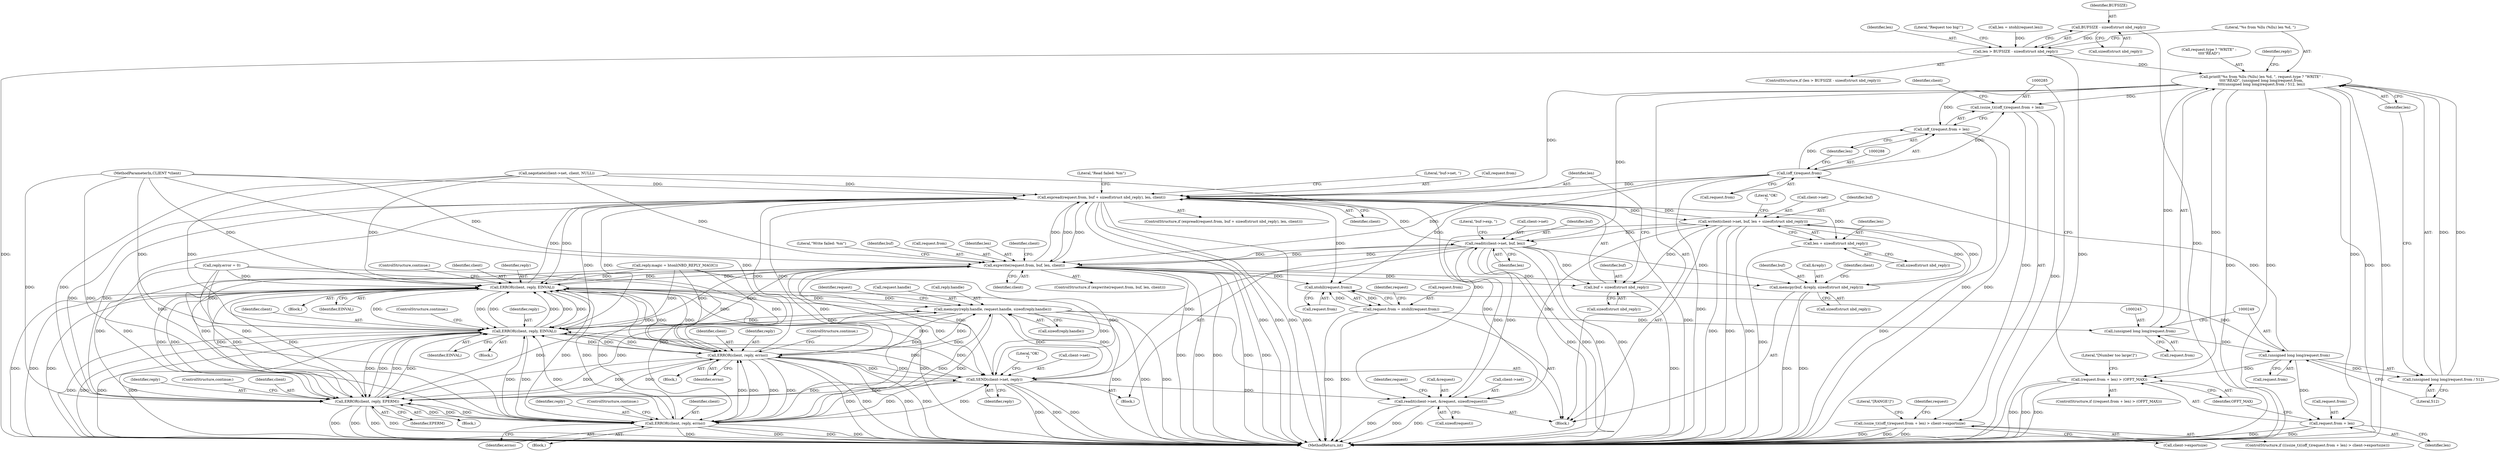 digraph "0_nbd_3ef52043861ab16352d49af89e048ba6339d6df8@API" {
"1000228" [label="(Call,BUFSIZE - sizeof(struct nbd_reply))"];
"1000226" [label="(Call,len > BUFSIZE - sizeof(struct nbd_reply))"];
"1000234" [label="(Call,printf(\"%s from %llu (%llu) len %d, \", request.type ? \"WRITE\" :\n\t\t\t\t\"READ\", (unsigned long long)request.from,\n\t\t\t\t(unsigned long long)request.from / 512, len))"];
"1000267" [label="(Call,(request.from + len) > (OFFT_MAX))"];
"1000268" [label="(Call,request.from + len)"];
"1000284" [label="(Call,(ssize_t)((off_t)request.from + len))"];
"1000283" [label="(Call,(ssize_t)((off_t)request.from + len) > client->exportsize)"];
"1000286" [label="(Call,(off_t)request.from + len)"];
"1000313" [label="(Call,readit(client->net, buf, len))"];
"1000143" [label="(Call,readit(client->net, &request, sizeof(request)))"];
"1000398" [label="(Call,writeit(client->net, buf, len + sizeof(struct nbd_reply)))"];
"1000372" [label="(Call,expread(request.from, buf + sizeof(struct nbd_reply), len, client))"];
"1000155" [label="(Call,ntohll(request.from))"];
"1000151" [label="(Call,request.from = ntohll(request.from))"];
"1000242" [label="(Call,(unsigned long long)request.from)"];
"1000248" [label="(Call,(unsigned long long)request.from)"];
"1000247" [label="(Call,(unsigned long long)request.from / 512)"];
"1000287" [label="(Call,(off_t)request.from)"];
"1000346" [label="(Call,expwrite(request.from, buf, len, client))"];
"1000277" [label="(Call,ERROR(client, reply, EINVAL))"];
"1000255" [label="(Call,memcpy(reply.handle, request.handle, sizeof(reply.handle)))"];
"1000299" [label="(Call,ERROR(client, reply, EINVAL))"];
"1000340" [label="(Call,ERROR(client, reply, EPERM))"];
"1000356" [label="(Call,ERROR(client, reply, errno))"];
"1000361" [label="(Call,SEND(client->net, reply))"];
"1000385" [label="(Call,ERROR(client, reply, errno))"];
"1000376" [label="(Call,buf + sizeof(struct nbd_reply))"];
"1000392" [label="(Call,memcpy(buf, &reply, sizeof(struct nbd_reply)))"];
"1000403" [label="(Call,len + sizeof(struct nbd_reply))"];
"1000342" [label="(Identifier,reply)"];
"1000230" [label="(Call,sizeof(struct nbd_reply))"];
"1000153" [label="(Identifier,request)"];
"1000235" [label="(Literal,\"%s from %llu (%llu) len %d, \")"];
"1000350" [label="(Identifier,buf)"];
"1000114" [label="(Call,negotiate(client->net, client, NULL))"];
"1000358" [label="(Identifier,reply)"];
"1000236" [label="(Call,request.type ? \"WRITE\" :\n\t\t\t\t\"READ\")"];
"1000372" [label="(Call,expread(request.from, buf + sizeof(struct nbd_reply), len, client))"];
"1000225" [label="(ControlStructure,if (len > BUFSIZE - sizeof(struct nbd_reply)))"];
"1000247" [label="(Call,(unsigned long long)request.from / 512)"];
"1000360" [label="(ControlStructure,continue;)"];
"1000400" [label="(Identifier,client)"];
"1000376" [label="(Call,buf + sizeof(struct nbd_reply))"];
"1000234" [label="(Call,printf(\"%s from %llu (%llu) len %d, \", request.type ? \"WRITE\" :\n\t\t\t\t\"READ\", (unsigned long long)request.from,\n\t\t\t\t(unsigned long long)request.from / 512, len))"];
"1000402" [label="(Identifier,buf)"];
"1000318" [label="(Identifier,len)"];
"1000268" [label="(Call,request.from + len)"];
"1000403" [label="(Call,len + sizeof(struct nbd_reply))"];
"1000250" [label="(Call,request.from)"];
"1000293" [label="(Call,client->exportsize)"];
"1000281" [label="(ControlStructure,continue;)"];
"1000392" [label="(Call,memcpy(buf, &reply, sizeof(struct nbd_reply)))"];
"1000277" [label="(Call,ERROR(client, reply, EINVAL))"];
"1000255" [label="(Call,memcpy(reply.handle, request.handle, sizeof(reply.handle)))"];
"1000266" [label="(ControlStructure,if ((request.from + len) > (OFFT_MAX)))"];
"1000228" [label="(Call,BUFSIZE - sizeof(struct nbd_reply))"];
"1000269" [label="(Call,request.from)"];
"1000378" [label="(Call,sizeof(struct nbd_reply))"];
"1000359" [label="(Identifier,errno)"];
"1000361" [label="(Call,SEND(client->net, reply))"];
"1000389" [label="(ControlStructure,continue;)"];
"1000147" [label="(Call,&request)"];
"1000344" [label="(ControlStructure,continue;)"];
"1000396" [label="(Call,sizeof(struct nbd_reply))"];
"1000345" [label="(ControlStructure,if (expwrite(request.from, buf, len, client)))"];
"1000320" [label="(Literal,\"buf->exp, \")"];
"1000357" [label="(Identifier,client)"];
"1000135" [label="(Block,)"];
"1000386" [label="(Identifier,client)"];
"1000229" [label="(Identifier,BUFSIZE)"];
"1000272" [label="(Identifier,len)"];
"1000233" [label="(Literal,\"Request too big!\")"];
"1000156" [label="(Call,request.from)"];
"1000278" [label="(Identifier,client)"];
"1000262" [label="(Call,sizeof(reply.handle))"];
"1000151" [label="(Call,request.from = ntohll(request.from))"];
"1000303" [label="(ControlStructure,continue;)"];
"1000299" [label="(Call,ERROR(client, reply, EINVAL))"];
"1000314" [label="(Call,client->net)"];
"1000388" [label="(Identifier,errno)"];
"1000347" [label="(Call,request.from)"];
"1000317" [label="(Identifier,buf)"];
"1000310" [label="(Block,)"];
"1000280" [label="(Identifier,EINVAL)"];
"1000296" [label="(Block,)"];
"1000270" [label="(Identifier,request)"];
"1000343" [label="(Identifier,EPERM)"];
"1000102" [label="(MethodParameterIn,CLIENT *client)"];
"1000273" [label="(Identifier,OFFT_MAX)"];
"1000161" [label="(Identifier,request)"];
"1000346" [label="(Call,expwrite(request.from, buf, len, client))"];
"1000128" [label="(Call,reply.error = 0)"];
"1000393" [label="(Identifier,buf)"];
"1000405" [label="(Call,sizeof(struct nbd_reply))"];
"1000381" [label="(Identifier,client)"];
"1000289" [label="(Call,request.from)"];
"1000353" [label="(Block,)"];
"1000284" [label="(Call,(ssize_t)((off_t)request.from + len))"];
"1000398" [label="(Call,writeit(client->net, buf, len + sizeof(struct nbd_reply)))"];
"1000152" [label="(Call,request.from)"];
"1000340" [label="(Call,ERROR(client, reply, EPERM))"];
"1000411" [label="(MethodReturn,int)"];
"1000292" [label="(Identifier,len)"];
"1000259" [label="(Call,request.handle)"];
"1000302" [label="(Identifier,EINVAL)"];
"1000283" [label="(Call,(ssize_t)((off_t)request.from + len) > client->exportsize)"];
"1000367" [label="(Literal,\"OK!\n\")"];
"1000301" [label="(Identifier,reply)"];
"1000267" [label="(Call,(request.from + len) > (OFFT_MAX))"];
"1000294" [label="(Identifier,client)"];
"1000254" [label="(Identifier,len)"];
"1000276" [label="(Literal,\"[Number too large!]\")"];
"1000279" [label="(Identifier,reply)"];
"1000408" [label="(Literal,\"OK!\n\")"];
"1000226" [label="(Call,len > BUFSIZE - sizeof(struct nbd_reply))"];
"1000387" [label="(Identifier,reply)"];
"1000385" [label="(Call,ERROR(client, reply, errno))"];
"1000341" [label="(Identifier,client)"];
"1000149" [label="(Call,sizeof(request))"];
"1000210" [label="(Call,len = ntohl(request.len))"];
"1000256" [label="(Call,reply.handle)"];
"1000337" [label="(Block,)"];
"1000377" [label="(Identifier,buf)"];
"1000391" [label="(Literal,\"buf->net, \")"];
"1000351" [label="(Identifier,len)"];
"1000382" [label="(Block,)"];
"1000356" [label="(Call,ERROR(client, reply, errno))"];
"1000282" [label="(ControlStructure,if (((ssize_t)((off_t)request.from + len) > client->exportsize)))"];
"1000362" [label="(Call,client->net)"];
"1000227" [label="(Identifier,len)"];
"1000253" [label="(Literal,512)"];
"1000155" [label="(Call,ntohll(request.from))"];
"1000394" [label="(Call,&reply)"];
"1000373" [label="(Call,request.from)"];
"1000352" [label="(Identifier,client)"];
"1000404" [label="(Identifier,len)"];
"1000380" [label="(Identifier,len)"];
"1000257" [label="(Identifier,reply)"];
"1000365" [label="(Identifier,reply)"];
"1000244" [label="(Call,request.from)"];
"1000384" [label="(Literal,\"Read failed: %m\")"];
"1000313" [label="(Call,readit(client->net, buf, len))"];
"1000298" [label="(Literal,\"[RANGE!]\")"];
"1000399" [label="(Call,client->net)"];
"1000144" [label="(Call,client->net)"];
"1000371" [label="(ControlStructure,if (expread(request.from, buf + sizeof(struct nbd_reply), len, client)))"];
"1000300" [label="(Identifier,client)"];
"1000242" [label="(Call,(unsigned long long)request.from)"];
"1000363" [label="(Identifier,client)"];
"1000274" [label="(Block,)"];
"1000355" [label="(Literal,\"Write failed: %m\")"];
"1000287" [label="(Call,(off_t)request.from)"];
"1000307" [label="(Identifier,request)"];
"1000286" [label="(Call,(off_t)request.from + len)"];
"1000248" [label="(Call,(unsigned long long)request.from)"];
"1000122" [label="(Call,reply.magic = htonl(NBD_REPLY_MAGIC))"];
"1000143" [label="(Call,readit(client->net, &request, sizeof(request)))"];
"1000228" -> "1000226"  [label="AST: "];
"1000228" -> "1000230"  [label="CFG: "];
"1000229" -> "1000228"  [label="AST: "];
"1000230" -> "1000228"  [label="AST: "];
"1000226" -> "1000228"  [label="CFG: "];
"1000228" -> "1000411"  [label="DDG: "];
"1000228" -> "1000226"  [label="DDG: "];
"1000226" -> "1000225"  [label="AST: "];
"1000227" -> "1000226"  [label="AST: "];
"1000233" -> "1000226"  [label="CFG: "];
"1000235" -> "1000226"  [label="CFG: "];
"1000226" -> "1000411"  [label="DDG: "];
"1000226" -> "1000411"  [label="DDG: "];
"1000210" -> "1000226"  [label="DDG: "];
"1000226" -> "1000234"  [label="DDG: "];
"1000234" -> "1000135"  [label="AST: "];
"1000234" -> "1000254"  [label="CFG: "];
"1000235" -> "1000234"  [label="AST: "];
"1000236" -> "1000234"  [label="AST: "];
"1000242" -> "1000234"  [label="AST: "];
"1000247" -> "1000234"  [label="AST: "];
"1000254" -> "1000234"  [label="AST: "];
"1000257" -> "1000234"  [label="CFG: "];
"1000234" -> "1000411"  [label="DDG: "];
"1000234" -> "1000411"  [label="DDG: "];
"1000234" -> "1000411"  [label="DDG: "];
"1000234" -> "1000411"  [label="DDG: "];
"1000247" -> "1000234"  [label="DDG: "];
"1000247" -> "1000234"  [label="DDG: "];
"1000242" -> "1000234"  [label="DDG: "];
"1000234" -> "1000267"  [label="DDG: "];
"1000234" -> "1000268"  [label="DDG: "];
"1000234" -> "1000284"  [label="DDG: "];
"1000234" -> "1000286"  [label="DDG: "];
"1000234" -> "1000313"  [label="DDG: "];
"1000234" -> "1000372"  [label="DDG: "];
"1000267" -> "1000266"  [label="AST: "];
"1000267" -> "1000273"  [label="CFG: "];
"1000268" -> "1000267"  [label="AST: "];
"1000273" -> "1000267"  [label="AST: "];
"1000276" -> "1000267"  [label="CFG: "];
"1000285" -> "1000267"  [label="CFG: "];
"1000267" -> "1000411"  [label="DDG: "];
"1000267" -> "1000411"  [label="DDG: "];
"1000267" -> "1000411"  [label="DDG: "];
"1000248" -> "1000267"  [label="DDG: "];
"1000268" -> "1000272"  [label="CFG: "];
"1000269" -> "1000268"  [label="AST: "];
"1000272" -> "1000268"  [label="AST: "];
"1000273" -> "1000268"  [label="CFG: "];
"1000268" -> "1000411"  [label="DDG: "];
"1000268" -> "1000411"  [label="DDG: "];
"1000248" -> "1000268"  [label="DDG: "];
"1000284" -> "1000283"  [label="AST: "];
"1000284" -> "1000286"  [label="CFG: "];
"1000285" -> "1000284"  [label="AST: "];
"1000286" -> "1000284"  [label="AST: "];
"1000294" -> "1000284"  [label="CFG: "];
"1000284" -> "1000411"  [label="DDG: "];
"1000284" -> "1000283"  [label="DDG: "];
"1000287" -> "1000284"  [label="DDG: "];
"1000283" -> "1000282"  [label="AST: "];
"1000283" -> "1000293"  [label="CFG: "];
"1000293" -> "1000283"  [label="AST: "];
"1000298" -> "1000283"  [label="CFG: "];
"1000307" -> "1000283"  [label="CFG: "];
"1000283" -> "1000411"  [label="DDG: "];
"1000283" -> "1000411"  [label="DDG: "];
"1000283" -> "1000411"  [label="DDG: "];
"1000286" -> "1000292"  [label="CFG: "];
"1000287" -> "1000286"  [label="AST: "];
"1000292" -> "1000286"  [label="AST: "];
"1000286" -> "1000411"  [label="DDG: "];
"1000286" -> "1000411"  [label="DDG: "];
"1000287" -> "1000286"  [label="DDG: "];
"1000313" -> "1000310"  [label="AST: "];
"1000313" -> "1000318"  [label="CFG: "];
"1000314" -> "1000313"  [label="AST: "];
"1000317" -> "1000313"  [label="AST: "];
"1000318" -> "1000313"  [label="AST: "];
"1000320" -> "1000313"  [label="CFG: "];
"1000313" -> "1000411"  [label="DDG: "];
"1000313" -> "1000411"  [label="DDG: "];
"1000313" -> "1000411"  [label="DDG: "];
"1000313" -> "1000411"  [label="DDG: "];
"1000313" -> "1000143"  [label="DDG: "];
"1000143" -> "1000313"  [label="DDG: "];
"1000398" -> "1000313"  [label="DDG: "];
"1000346" -> "1000313"  [label="DDG: "];
"1000313" -> "1000346"  [label="DDG: "];
"1000313" -> "1000346"  [label="DDG: "];
"1000313" -> "1000361"  [label="DDG: "];
"1000313" -> "1000372"  [label="DDG: "];
"1000313" -> "1000376"  [label="DDG: "];
"1000313" -> "1000392"  [label="DDG: "];
"1000143" -> "1000135"  [label="AST: "];
"1000143" -> "1000149"  [label="CFG: "];
"1000144" -> "1000143"  [label="AST: "];
"1000147" -> "1000143"  [label="AST: "];
"1000149" -> "1000143"  [label="AST: "];
"1000153" -> "1000143"  [label="CFG: "];
"1000143" -> "1000411"  [label="DDG: "];
"1000143" -> "1000411"  [label="DDG: "];
"1000143" -> "1000411"  [label="DDG: "];
"1000114" -> "1000143"  [label="DDG: "];
"1000361" -> "1000143"  [label="DDG: "];
"1000398" -> "1000143"  [label="DDG: "];
"1000143" -> "1000398"  [label="DDG: "];
"1000398" -> "1000135"  [label="AST: "];
"1000398" -> "1000403"  [label="CFG: "];
"1000399" -> "1000398"  [label="AST: "];
"1000402" -> "1000398"  [label="AST: "];
"1000403" -> "1000398"  [label="AST: "];
"1000408" -> "1000398"  [label="CFG: "];
"1000398" -> "1000411"  [label="DDG: "];
"1000398" -> "1000411"  [label="DDG: "];
"1000398" -> "1000411"  [label="DDG: "];
"1000398" -> "1000411"  [label="DDG: "];
"1000398" -> "1000372"  [label="DDG: "];
"1000398" -> "1000376"  [label="DDG: "];
"1000398" -> "1000392"  [label="DDG: "];
"1000392" -> "1000398"  [label="DDG: "];
"1000372" -> "1000398"  [label="DDG: "];
"1000372" -> "1000371"  [label="AST: "];
"1000372" -> "1000381"  [label="CFG: "];
"1000373" -> "1000372"  [label="AST: "];
"1000376" -> "1000372"  [label="AST: "];
"1000380" -> "1000372"  [label="AST: "];
"1000381" -> "1000372"  [label="AST: "];
"1000384" -> "1000372"  [label="CFG: "];
"1000391" -> "1000372"  [label="CFG: "];
"1000372" -> "1000411"  [label="DDG: "];
"1000372" -> "1000411"  [label="DDG: "];
"1000372" -> "1000411"  [label="DDG: "];
"1000372" -> "1000411"  [label="DDG: "];
"1000372" -> "1000411"  [label="DDG: "];
"1000372" -> "1000155"  [label="DDG: "];
"1000372" -> "1000277"  [label="DDG: "];
"1000372" -> "1000299"  [label="DDG: "];
"1000372" -> "1000340"  [label="DDG: "];
"1000372" -> "1000346"  [label="DDG: "];
"1000287" -> "1000372"  [label="DDG: "];
"1000346" -> "1000372"  [label="DDG: "];
"1000346" -> "1000372"  [label="DDG: "];
"1000356" -> "1000372"  [label="DDG: "];
"1000385" -> "1000372"  [label="DDG: "];
"1000114" -> "1000372"  [label="DDG: "];
"1000277" -> "1000372"  [label="DDG: "];
"1000299" -> "1000372"  [label="DDG: "];
"1000340" -> "1000372"  [label="DDG: "];
"1000102" -> "1000372"  [label="DDG: "];
"1000372" -> "1000385"  [label="DDG: "];
"1000372" -> "1000403"  [label="DDG: "];
"1000155" -> "1000151"  [label="AST: "];
"1000155" -> "1000156"  [label="CFG: "];
"1000156" -> "1000155"  [label="AST: "];
"1000151" -> "1000155"  [label="CFG: "];
"1000155" -> "1000151"  [label="DDG: "];
"1000287" -> "1000155"  [label="DDG: "];
"1000346" -> "1000155"  [label="DDG: "];
"1000151" -> "1000155"  [label="DDG: "];
"1000248" -> "1000155"  [label="DDG: "];
"1000151" -> "1000135"  [label="AST: "];
"1000152" -> "1000151"  [label="AST: "];
"1000161" -> "1000151"  [label="CFG: "];
"1000151" -> "1000411"  [label="DDG: "];
"1000151" -> "1000411"  [label="DDG: "];
"1000151" -> "1000242"  [label="DDG: "];
"1000242" -> "1000244"  [label="CFG: "];
"1000243" -> "1000242"  [label="AST: "];
"1000244" -> "1000242"  [label="AST: "];
"1000249" -> "1000242"  [label="CFG: "];
"1000242" -> "1000248"  [label="DDG: "];
"1000248" -> "1000247"  [label="AST: "];
"1000248" -> "1000250"  [label="CFG: "];
"1000249" -> "1000248"  [label="AST: "];
"1000250" -> "1000248"  [label="AST: "];
"1000253" -> "1000248"  [label="CFG: "];
"1000248" -> "1000247"  [label="DDG: "];
"1000248" -> "1000287"  [label="DDG: "];
"1000247" -> "1000253"  [label="CFG: "];
"1000253" -> "1000247"  [label="AST: "];
"1000254" -> "1000247"  [label="CFG: "];
"1000287" -> "1000289"  [label="CFG: "];
"1000288" -> "1000287"  [label="AST: "];
"1000289" -> "1000287"  [label="AST: "];
"1000292" -> "1000287"  [label="CFG: "];
"1000287" -> "1000411"  [label="DDG: "];
"1000287" -> "1000346"  [label="DDG: "];
"1000346" -> "1000345"  [label="AST: "];
"1000346" -> "1000352"  [label="CFG: "];
"1000347" -> "1000346"  [label="AST: "];
"1000350" -> "1000346"  [label="AST: "];
"1000351" -> "1000346"  [label="AST: "];
"1000352" -> "1000346"  [label="AST: "];
"1000355" -> "1000346"  [label="CFG: "];
"1000363" -> "1000346"  [label="CFG: "];
"1000346" -> "1000411"  [label="DDG: "];
"1000346" -> "1000411"  [label="DDG: "];
"1000346" -> "1000411"  [label="DDG: "];
"1000346" -> "1000411"  [label="DDG: "];
"1000346" -> "1000411"  [label="DDG: "];
"1000346" -> "1000277"  [label="DDG: "];
"1000346" -> "1000299"  [label="DDG: "];
"1000346" -> "1000340"  [label="DDG: "];
"1000356" -> "1000346"  [label="DDG: "];
"1000385" -> "1000346"  [label="DDG: "];
"1000114" -> "1000346"  [label="DDG: "];
"1000277" -> "1000346"  [label="DDG: "];
"1000299" -> "1000346"  [label="DDG: "];
"1000340" -> "1000346"  [label="DDG: "];
"1000102" -> "1000346"  [label="DDG: "];
"1000346" -> "1000356"  [label="DDG: "];
"1000346" -> "1000376"  [label="DDG: "];
"1000346" -> "1000392"  [label="DDG: "];
"1000277" -> "1000274"  [label="AST: "];
"1000277" -> "1000280"  [label="CFG: "];
"1000278" -> "1000277"  [label="AST: "];
"1000279" -> "1000277"  [label="AST: "];
"1000280" -> "1000277"  [label="AST: "];
"1000281" -> "1000277"  [label="CFG: "];
"1000277" -> "1000411"  [label="DDG: "];
"1000277" -> "1000411"  [label="DDG: "];
"1000277" -> "1000411"  [label="DDG: "];
"1000277" -> "1000411"  [label="DDG: "];
"1000277" -> "1000255"  [label="DDG: "];
"1000356" -> "1000277"  [label="DDG: "];
"1000356" -> "1000277"  [label="DDG: "];
"1000385" -> "1000277"  [label="DDG: "];
"1000385" -> "1000277"  [label="DDG: "];
"1000114" -> "1000277"  [label="DDG: "];
"1000299" -> "1000277"  [label="DDG: "];
"1000299" -> "1000277"  [label="DDG: "];
"1000299" -> "1000277"  [label="DDG: "];
"1000340" -> "1000277"  [label="DDG: "];
"1000340" -> "1000277"  [label="DDG: "];
"1000102" -> "1000277"  [label="DDG: "];
"1000361" -> "1000277"  [label="DDG: "];
"1000122" -> "1000277"  [label="DDG: "];
"1000128" -> "1000277"  [label="DDG: "];
"1000255" -> "1000277"  [label="DDG: "];
"1000277" -> "1000299"  [label="DDG: "];
"1000277" -> "1000299"  [label="DDG: "];
"1000277" -> "1000299"  [label="DDG: "];
"1000277" -> "1000340"  [label="DDG: "];
"1000277" -> "1000340"  [label="DDG: "];
"1000277" -> "1000356"  [label="DDG: "];
"1000277" -> "1000361"  [label="DDG: "];
"1000277" -> "1000385"  [label="DDG: "];
"1000255" -> "1000135"  [label="AST: "];
"1000255" -> "1000262"  [label="CFG: "];
"1000256" -> "1000255"  [label="AST: "];
"1000259" -> "1000255"  [label="AST: "];
"1000262" -> "1000255"  [label="AST: "];
"1000270" -> "1000255"  [label="CFG: "];
"1000255" -> "1000411"  [label="DDG: "];
"1000255" -> "1000411"  [label="DDG: "];
"1000255" -> "1000411"  [label="DDG: "];
"1000361" -> "1000255"  [label="DDG: "];
"1000299" -> "1000255"  [label="DDG: "];
"1000340" -> "1000255"  [label="DDG: "];
"1000385" -> "1000255"  [label="DDG: "];
"1000356" -> "1000255"  [label="DDG: "];
"1000255" -> "1000299"  [label="DDG: "];
"1000255" -> "1000340"  [label="DDG: "];
"1000255" -> "1000356"  [label="DDG: "];
"1000255" -> "1000361"  [label="DDG: "];
"1000255" -> "1000385"  [label="DDG: "];
"1000299" -> "1000296"  [label="AST: "];
"1000299" -> "1000302"  [label="CFG: "];
"1000300" -> "1000299"  [label="AST: "];
"1000301" -> "1000299"  [label="AST: "];
"1000302" -> "1000299"  [label="AST: "];
"1000303" -> "1000299"  [label="CFG: "];
"1000299" -> "1000411"  [label="DDG: "];
"1000299" -> "1000411"  [label="DDG: "];
"1000299" -> "1000411"  [label="DDG: "];
"1000299" -> "1000411"  [label="DDG: "];
"1000356" -> "1000299"  [label="DDG: "];
"1000356" -> "1000299"  [label="DDG: "];
"1000385" -> "1000299"  [label="DDG: "];
"1000385" -> "1000299"  [label="DDG: "];
"1000114" -> "1000299"  [label="DDG: "];
"1000340" -> "1000299"  [label="DDG: "];
"1000340" -> "1000299"  [label="DDG: "];
"1000102" -> "1000299"  [label="DDG: "];
"1000361" -> "1000299"  [label="DDG: "];
"1000122" -> "1000299"  [label="DDG: "];
"1000128" -> "1000299"  [label="DDG: "];
"1000299" -> "1000340"  [label="DDG: "];
"1000299" -> "1000340"  [label="DDG: "];
"1000299" -> "1000356"  [label="DDG: "];
"1000299" -> "1000361"  [label="DDG: "];
"1000299" -> "1000385"  [label="DDG: "];
"1000340" -> "1000337"  [label="AST: "];
"1000340" -> "1000343"  [label="CFG: "];
"1000341" -> "1000340"  [label="AST: "];
"1000342" -> "1000340"  [label="AST: "];
"1000343" -> "1000340"  [label="AST: "];
"1000344" -> "1000340"  [label="CFG: "];
"1000340" -> "1000411"  [label="DDG: "];
"1000340" -> "1000411"  [label="DDG: "];
"1000340" -> "1000411"  [label="DDG: "];
"1000340" -> "1000411"  [label="DDG: "];
"1000356" -> "1000340"  [label="DDG: "];
"1000356" -> "1000340"  [label="DDG: "];
"1000385" -> "1000340"  [label="DDG: "];
"1000385" -> "1000340"  [label="DDG: "];
"1000114" -> "1000340"  [label="DDG: "];
"1000102" -> "1000340"  [label="DDG: "];
"1000361" -> "1000340"  [label="DDG: "];
"1000122" -> "1000340"  [label="DDG: "];
"1000128" -> "1000340"  [label="DDG: "];
"1000340" -> "1000356"  [label="DDG: "];
"1000340" -> "1000361"  [label="DDG: "];
"1000340" -> "1000385"  [label="DDG: "];
"1000356" -> "1000353"  [label="AST: "];
"1000356" -> "1000359"  [label="CFG: "];
"1000357" -> "1000356"  [label="AST: "];
"1000358" -> "1000356"  [label="AST: "];
"1000359" -> "1000356"  [label="AST: "];
"1000360" -> "1000356"  [label="CFG: "];
"1000356" -> "1000411"  [label="DDG: "];
"1000356" -> "1000411"  [label="DDG: "];
"1000356" -> "1000411"  [label="DDG: "];
"1000356" -> "1000411"  [label="DDG: "];
"1000102" -> "1000356"  [label="DDG: "];
"1000361" -> "1000356"  [label="DDG: "];
"1000122" -> "1000356"  [label="DDG: "];
"1000128" -> "1000356"  [label="DDG: "];
"1000385" -> "1000356"  [label="DDG: "];
"1000385" -> "1000356"  [label="DDG: "];
"1000356" -> "1000361"  [label="DDG: "];
"1000356" -> "1000385"  [label="DDG: "];
"1000356" -> "1000385"  [label="DDG: "];
"1000361" -> "1000310"  [label="AST: "];
"1000361" -> "1000365"  [label="CFG: "];
"1000362" -> "1000361"  [label="AST: "];
"1000365" -> "1000361"  [label="AST: "];
"1000367" -> "1000361"  [label="CFG: "];
"1000361" -> "1000411"  [label="DDG: "];
"1000361" -> "1000411"  [label="DDG: "];
"1000361" -> "1000411"  [label="DDG: "];
"1000122" -> "1000361"  [label="DDG: "];
"1000128" -> "1000361"  [label="DDG: "];
"1000385" -> "1000361"  [label="DDG: "];
"1000361" -> "1000385"  [label="DDG: "];
"1000385" -> "1000382"  [label="AST: "];
"1000385" -> "1000388"  [label="CFG: "];
"1000386" -> "1000385"  [label="AST: "];
"1000387" -> "1000385"  [label="AST: "];
"1000388" -> "1000385"  [label="AST: "];
"1000389" -> "1000385"  [label="CFG: "];
"1000385" -> "1000411"  [label="DDG: "];
"1000385" -> "1000411"  [label="DDG: "];
"1000385" -> "1000411"  [label="DDG: "];
"1000385" -> "1000411"  [label="DDG: "];
"1000102" -> "1000385"  [label="DDG: "];
"1000122" -> "1000385"  [label="DDG: "];
"1000128" -> "1000385"  [label="DDG: "];
"1000376" -> "1000378"  [label="CFG: "];
"1000377" -> "1000376"  [label="AST: "];
"1000378" -> "1000376"  [label="AST: "];
"1000380" -> "1000376"  [label="CFG: "];
"1000376" -> "1000411"  [label="DDG: "];
"1000392" -> "1000135"  [label="AST: "];
"1000392" -> "1000396"  [label="CFG: "];
"1000393" -> "1000392"  [label="AST: "];
"1000394" -> "1000392"  [label="AST: "];
"1000396" -> "1000392"  [label="AST: "];
"1000400" -> "1000392"  [label="CFG: "];
"1000392" -> "1000411"  [label="DDG: "];
"1000392" -> "1000411"  [label="DDG: "];
"1000403" -> "1000405"  [label="CFG: "];
"1000404" -> "1000403"  [label="AST: "];
"1000405" -> "1000403"  [label="AST: "];
"1000403" -> "1000411"  [label="DDG: "];
}
